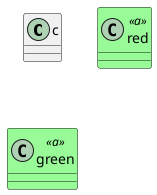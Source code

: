 {
  "sha1": "qd8h459h58zdcbcyzqnoakbkdre3u73",
  "insertion": {
    "when": "2025-06-11T17:14:52.791Z",
    "url": "https://github.com/plantuml/plantuml/issues/2171",
    "user": "plantuml@gmail.com"
  }
}
@startuml
<style>
.a {BackGroundColor pink}
</style>

class c
class red <<a>>

<style>
.a {BackGroundColor palegreen}
</style>
class green <<a>>
@enduml

